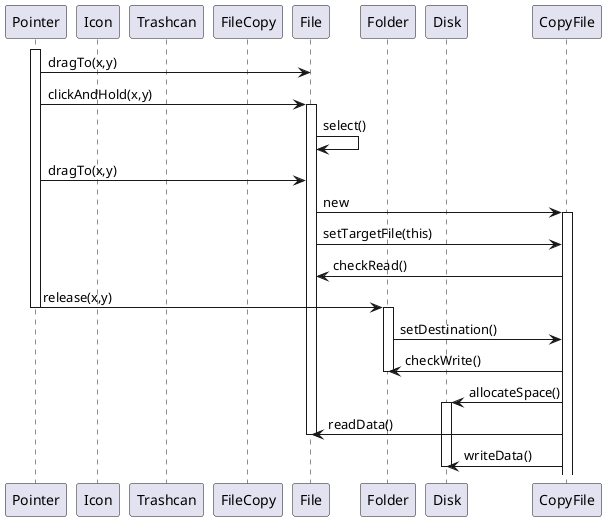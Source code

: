 @startuml
participant Pointer
participant Icon
participant Trashcan

participant FileCopy

participant File
participant Folder
participant Disk

activate Pointer
Pointer -> File : dragTo(x,y)
Pointer -> File : clickAndHold(x,y)
activate File
File -> File : select()

Pointer -> File : dragTo(x,y)
File -> CopyFile : new
activate CopyFile
File -> CopyFile : setTargetFile(this)
CopyFile -> File : checkRead()

Pointer -> Folder : release(x,y)
deactivate Pointer
activate Folder

Folder -> CopyFile : setDestination()
CopyFile -> Folder : checkWrite()
deactivate Folder
CopyFile -> Disk : allocateSpace()
activate Disk
CopyFile -> File : readData()
deactivate File
CopyFile -> Disk : writeData()
deactivate Disk
@enduml